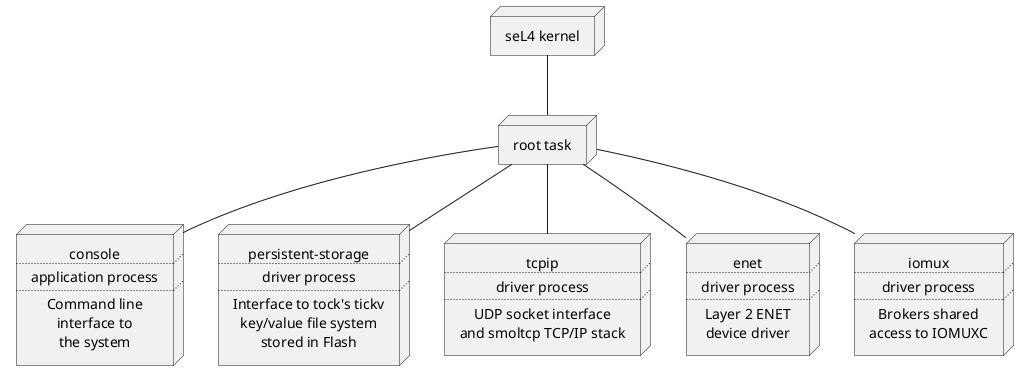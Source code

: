 @startuml

skinparam defaultTextAlignment center

node sel4_kernel [
seL4 kernel
]

node root_task [
root task
]

node console_app [
console
....
application process
....
Command line
interface to
the system
]

node pstorage_driver [
persistent-storage
....
driver process
....
Interface to tock's tickv
key/value file system
stored in Flash
]

node tcpip_driver [
tcpip
....
driver process
....
UDP socket interface
and smoltcp TCP/IP stack
]

node enet_driver [
enet
....
driver process
....
Layer 2 ENET
device driver
]

node iomux_driver [
iomux
....
driver process
....
Brokers shared
access to IOMUXC
]

sel4_kernel -- root_task
root_task -- console_app
root_task -- pstorage_driver
root_task -- iomux_driver
root_task -- enet_driver
root_task -- tcpip_driver

@enduml
